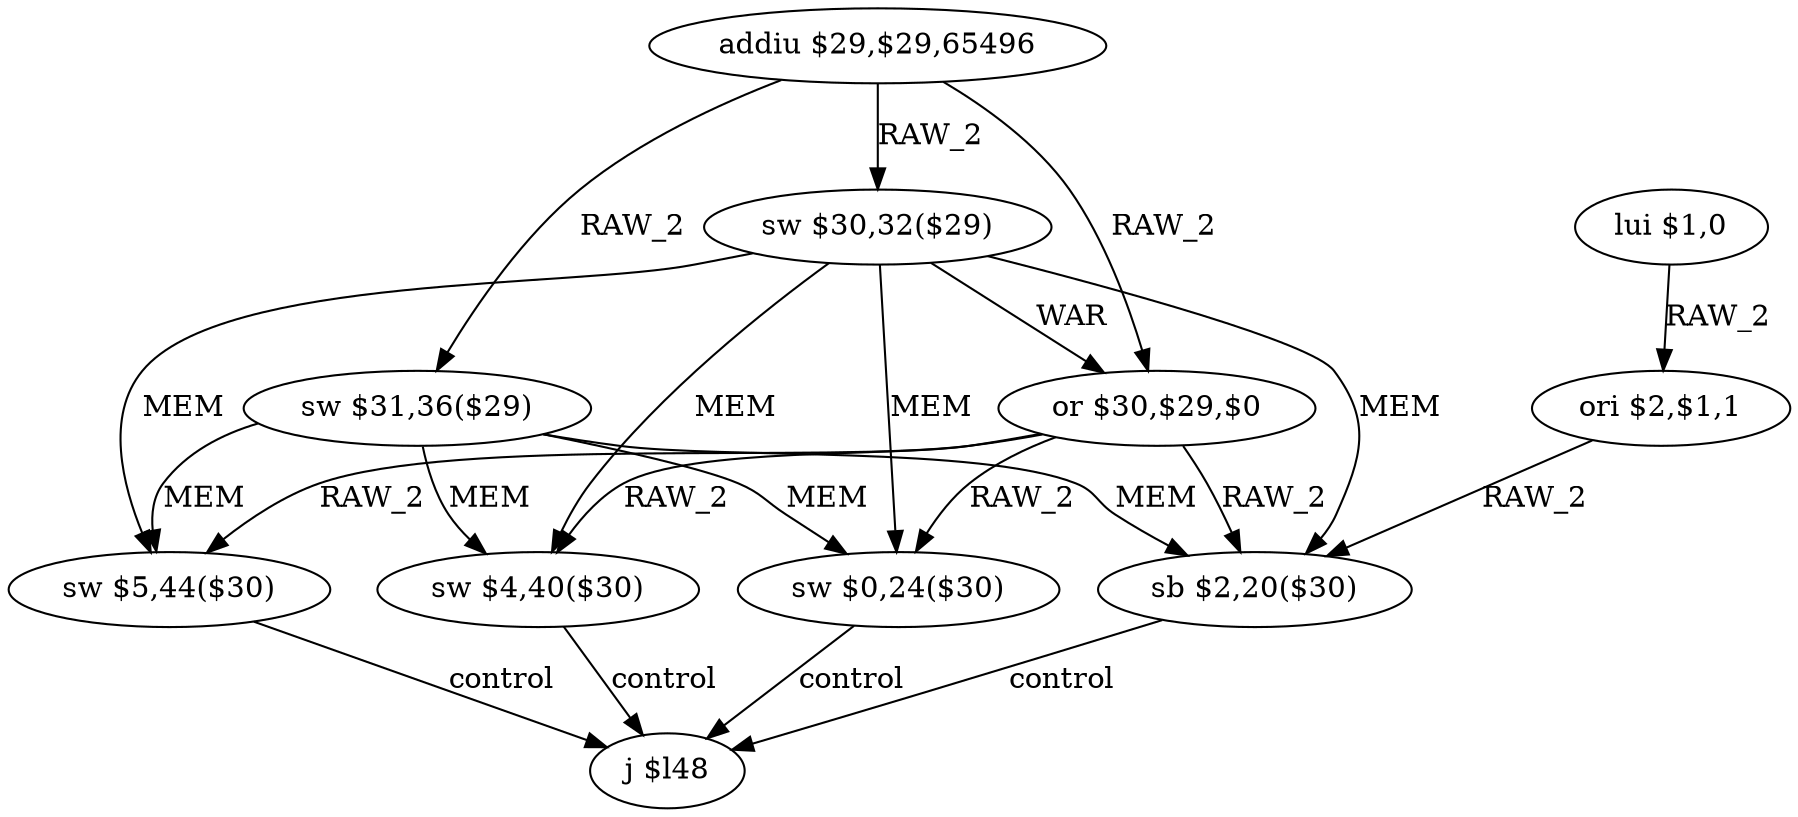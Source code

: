digraph G1 {
node [shape = ellipse];
i0 [label = "addiu $29,$29,65496"] ;
i0 ->  i1 [label= "RAW_2"];
i0 ->  i2 [label= "RAW_2"];
i0 ->  i3 [label= "RAW_2"];
i1 [label = "sw $31,36($29)"] ;
i1 ->  i4 [label= "MEM"];
i1 ->  i5 [label= "MEM"];
i1 ->  i8 [label= "MEM"];
i1 ->  i9 [label= "MEM"];
i4 [label = "sw $4,40($30)"] ;
i4 ->  i10 [label= "control"];
i10 [label = "j $l48"] ;
i5 [label = "sw $5,44($30)"] ;
i5 ->  i10 [label= "control"];
i8 [label = "sb $2,20($30)"] ;
i8 ->  i10 [label= "control"];
i9 [label = "sw $0,24($30)"] ;
i9 ->  i10 [label= "control"];
i2 [label = "sw $30,32($29)"] ;
i2 ->  i3 [label= "WAR"];
i2 ->  i4 [label= "MEM"];
i2 ->  i5 [label= "MEM"];
i2 ->  i8 [label= "MEM"];
i2 ->  i9 [label= "MEM"];
i3 [label = "or $30,$29,$0"] ;
i3 ->  i4 [label= "RAW_2"];
i3 ->  i5 [label= "RAW_2"];
i3 ->  i8 [label= "RAW_2"];
i3 ->  i9 [label= "RAW_2"];
i6 [label = "lui $1,0"] ;
i6 ->  i7 [label= "RAW_2"];
i7 [label = "ori $2,$1,1"] ;
i7 ->  i8 [label= "RAW_2"];
}
